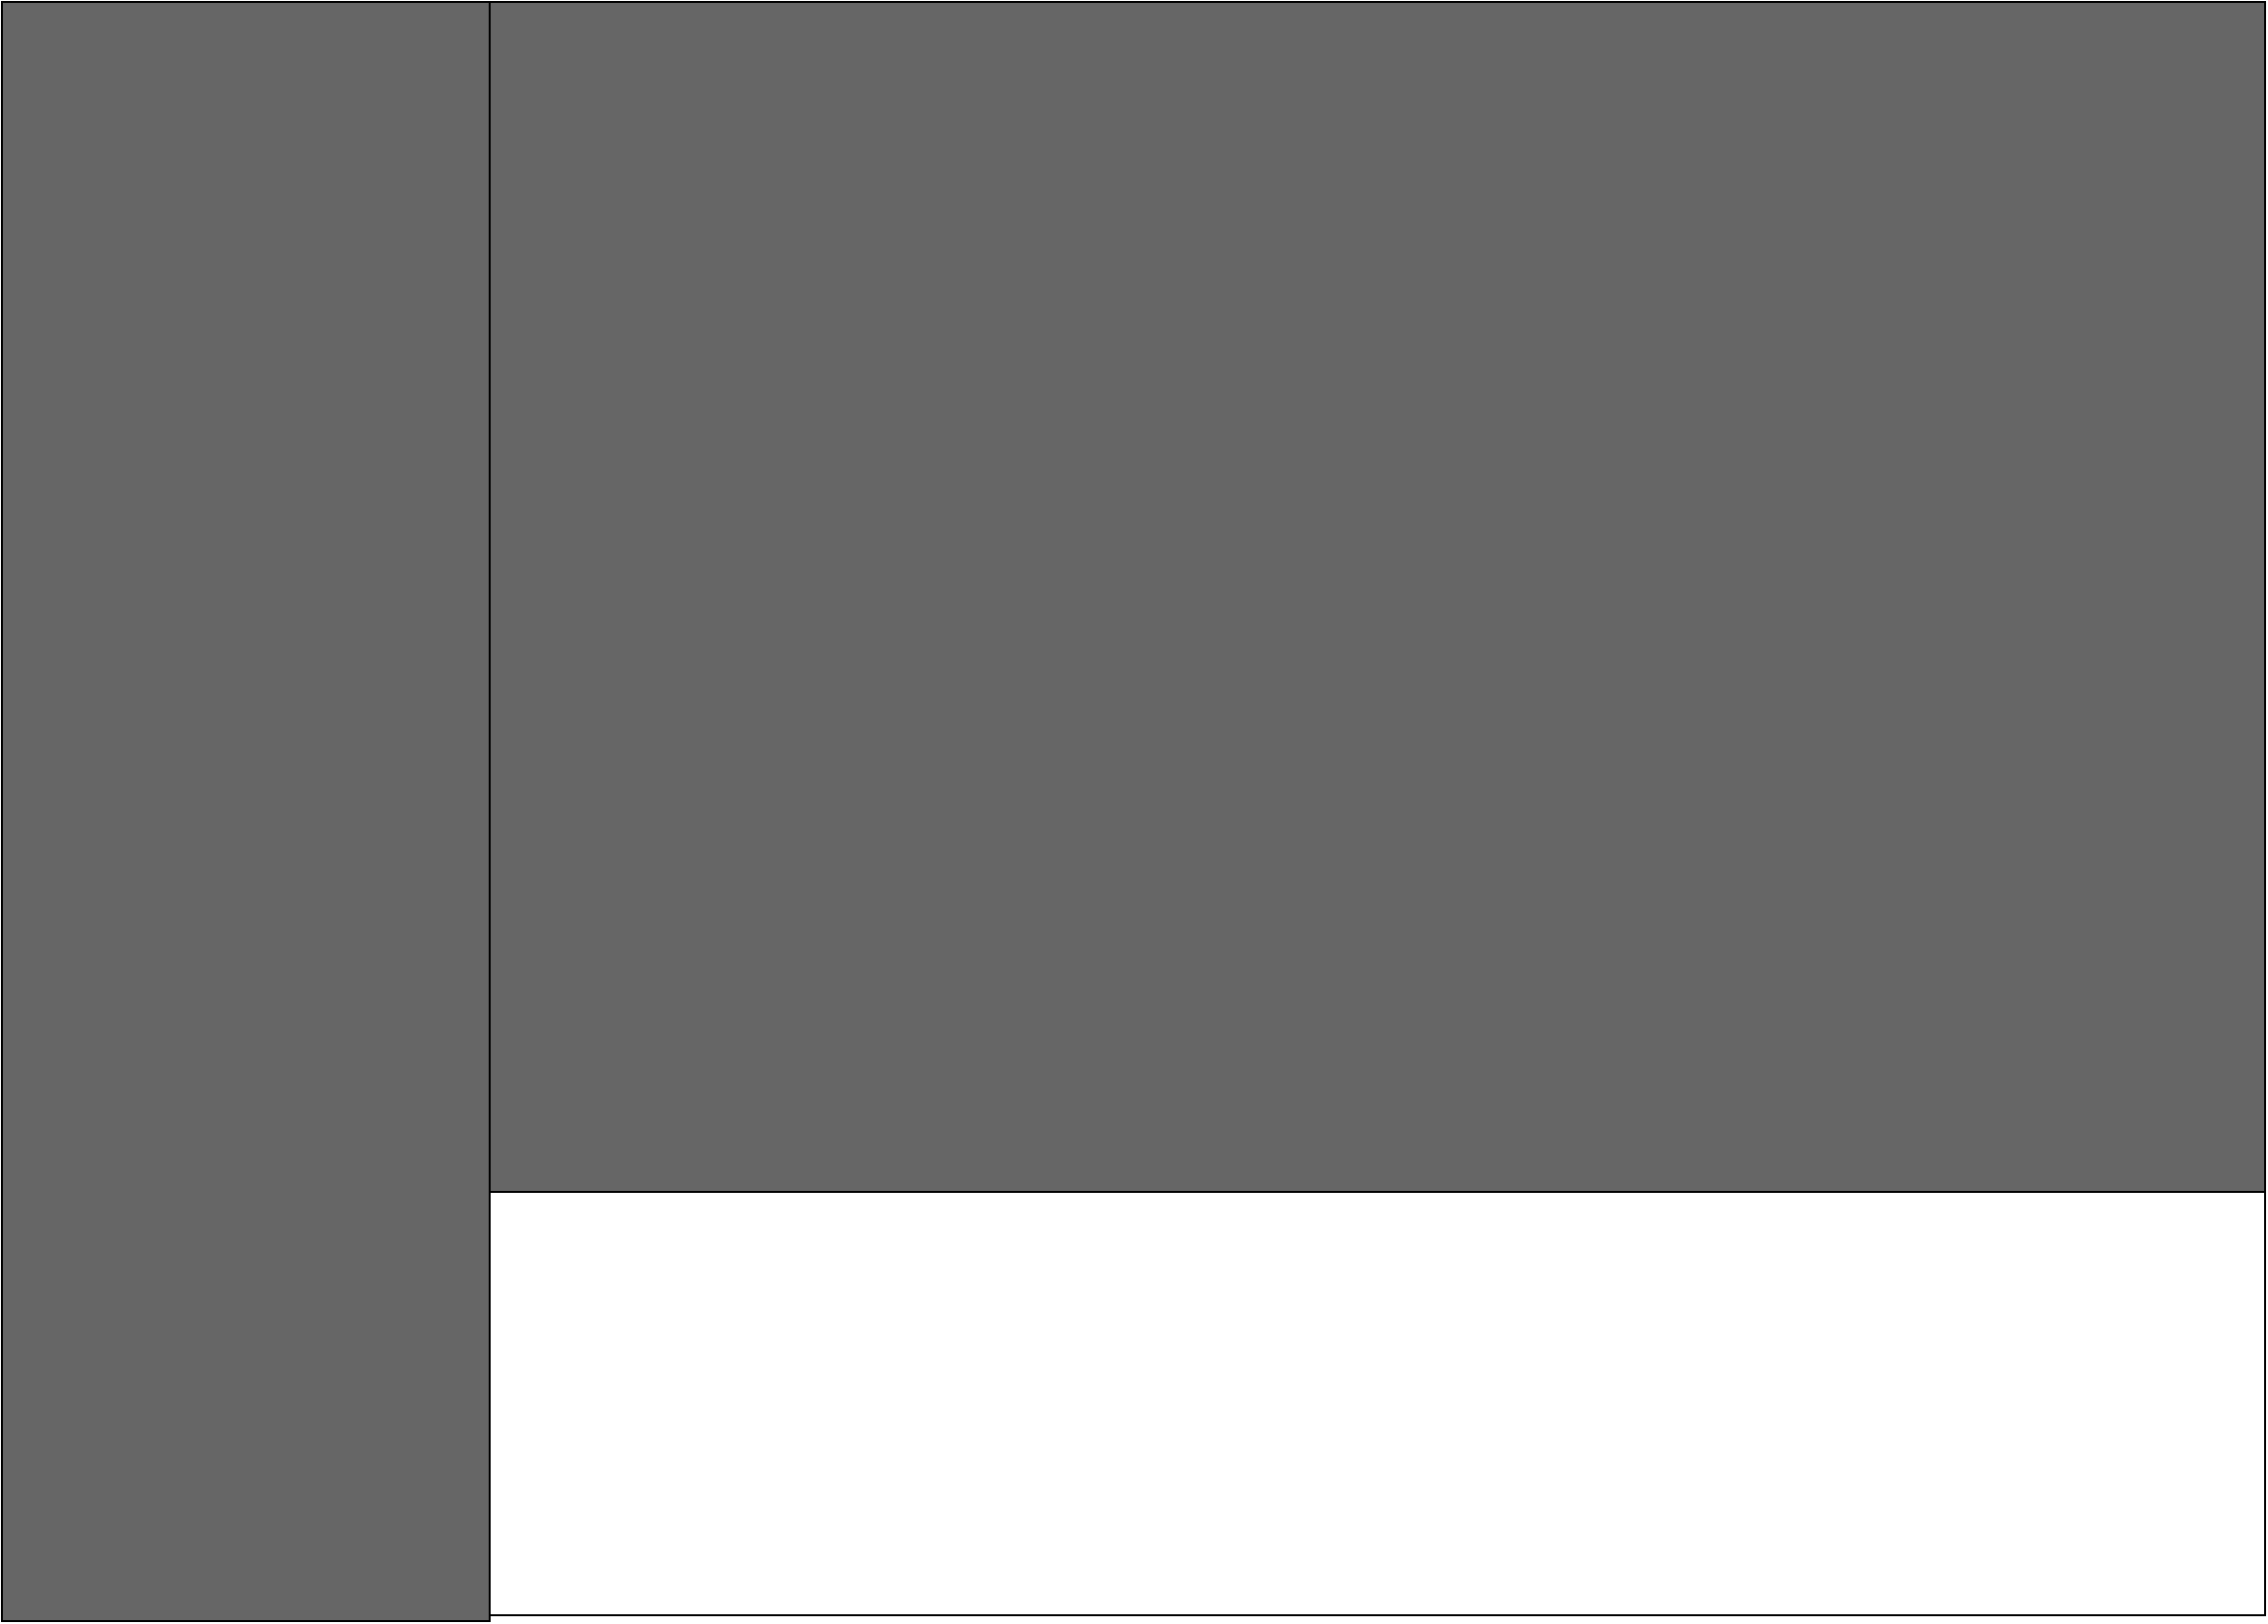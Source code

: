 <mxfile>
    <diagram id="MBrBfdRIviGJUVThqZLg" name="新增一条记录">
        <mxGraphModel dx="920" dy="575" grid="1" gridSize="10" guides="1" tooltips="1" connect="1" arrows="1" fold="1" page="1" pageScale="1" pageWidth="1169" pageHeight="827" math="0" shadow="0">
            <root>
                <mxCell id="0"/>
                <mxCell id="1" parent="0"/>
                <mxCell id="7JJfLcBfknNpPABMPLy--1" value="" style="rounded=0;whiteSpace=wrap;html=1;fillColor=#FFFFFF;" parent="1" vertex="1">
                    <mxGeometry width="1160" height="827" as="geometry"/>
                </mxCell>
                <mxCell id="7JJfLcBfknNpPABMPLy--2" value="" style="rounded=0;whiteSpace=wrap;html=1;fillColor=#666666;" parent="1" vertex="1">
                    <mxGeometry width="250" height="830" as="geometry"/>
                </mxCell>
                <mxCell id="7JJfLcBfknNpPABMPLy--3" value="" style="rounded=0;whiteSpace=wrap;html=1;fillColor=#666666;" parent="1" vertex="1">
                    <mxGeometry x="250" width="910" height="610" as="geometry"/>
                </mxCell>
            </root>
        </mxGraphModel>
    </diagram>
    <diagram id="KOxt3GvfwcWZYFLlA8Kx" name="第 2 页">
        <mxGraphModel dx="941" dy="575" grid="1" gridSize="10" guides="1" tooltips="1" connect="1" arrows="1" fold="1" page="1" pageScale="1" pageWidth="1169" pageHeight="827" math="0" shadow="0">
            <root>
                <mxCell id="ekz092qmpdWM0bkYXWLx-0"/>
                <mxCell id="ekz092qmpdWM0bkYXWLx-1" parent="ekz092qmpdWM0bkYXWLx-0"/>
            </root>
        </mxGraphModel>
    </diagram>
</mxfile>